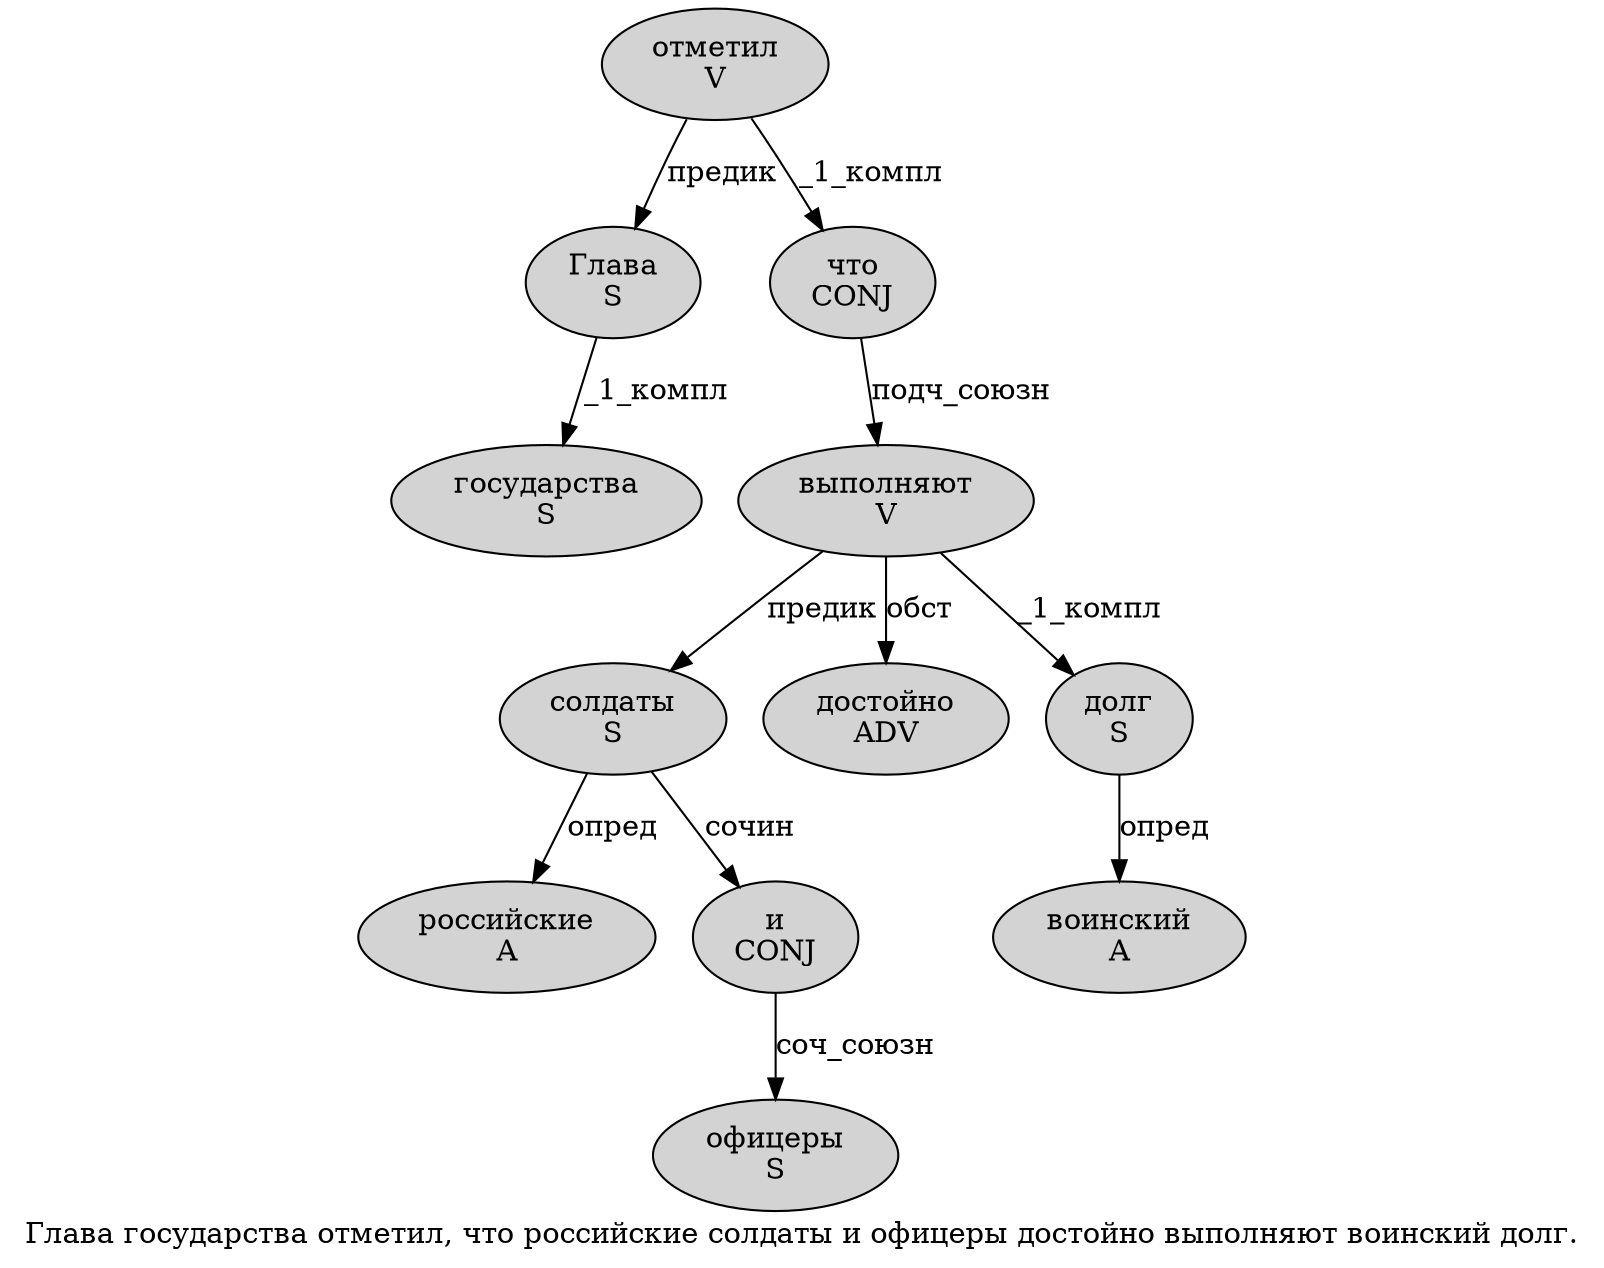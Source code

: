 digraph SENTENCE_81 {
	graph [label="Глава государства отметил, что российские солдаты и офицеры достойно выполняют воинский долг."]
	node [style=filled]
		0 [label="Глава
S" color="" fillcolor=lightgray penwidth=1 shape=ellipse]
		1 [label="государства
S" color="" fillcolor=lightgray penwidth=1 shape=ellipse]
		2 [label="отметил
V" color="" fillcolor=lightgray penwidth=1 shape=ellipse]
		4 [label="что
CONJ" color="" fillcolor=lightgray penwidth=1 shape=ellipse]
		5 [label="российские
A" color="" fillcolor=lightgray penwidth=1 shape=ellipse]
		6 [label="солдаты
S" color="" fillcolor=lightgray penwidth=1 shape=ellipse]
		7 [label="и
CONJ" color="" fillcolor=lightgray penwidth=1 shape=ellipse]
		8 [label="офицеры
S" color="" fillcolor=lightgray penwidth=1 shape=ellipse]
		9 [label="достойно
ADV" color="" fillcolor=lightgray penwidth=1 shape=ellipse]
		10 [label="выполняют
V" color="" fillcolor=lightgray penwidth=1 shape=ellipse]
		11 [label="воинский
A" color="" fillcolor=lightgray penwidth=1 shape=ellipse]
		12 [label="долг
S" color="" fillcolor=lightgray penwidth=1 shape=ellipse]
			6 -> 5 [label="опред"]
			6 -> 7 [label="сочин"]
			10 -> 6 [label="предик"]
			10 -> 9 [label="обст"]
			10 -> 12 [label="_1_компл"]
			12 -> 11 [label="опред"]
			2 -> 0 [label="предик"]
			2 -> 4 [label="_1_компл"]
			7 -> 8 [label="соч_союзн"]
			4 -> 10 [label="подч_союзн"]
			0 -> 1 [label="_1_компл"]
}